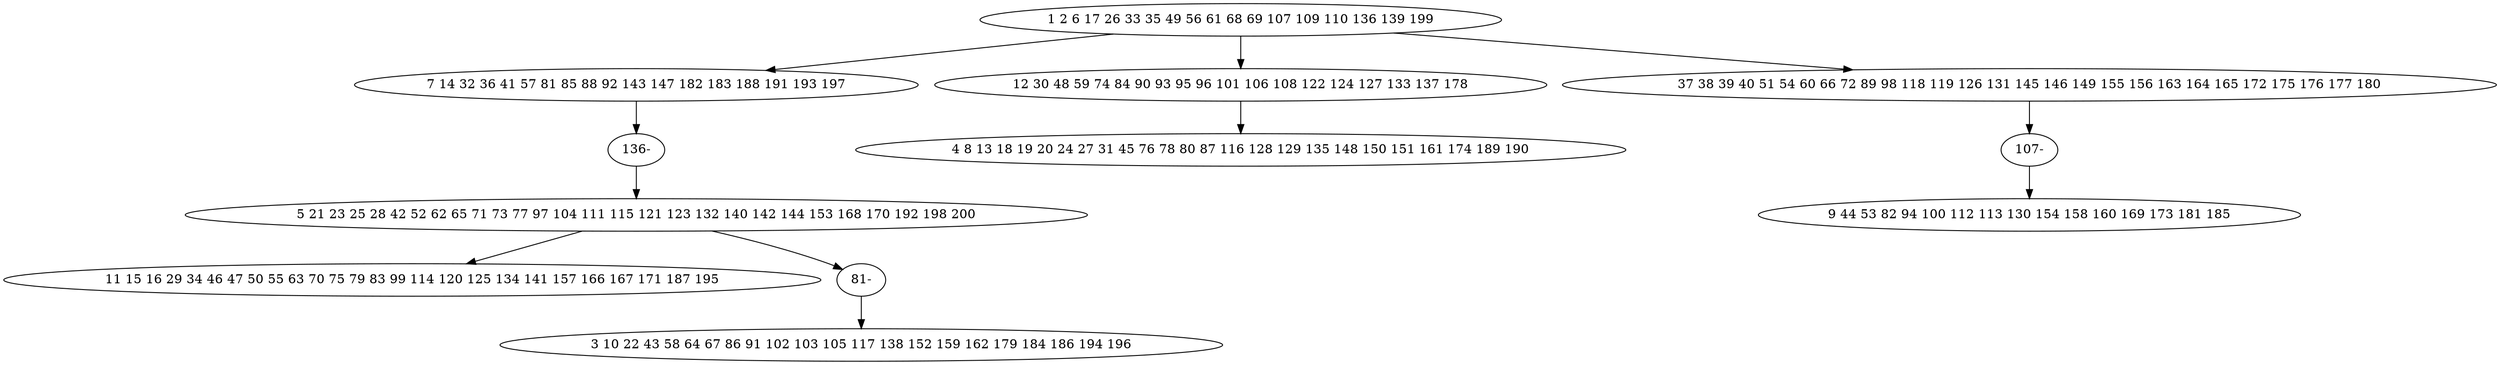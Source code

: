 digraph true_tree {
	"0" -> "1"
	"0" -> "2"
	"2" -> "3"
	"1" -> "11"
	"0" -> "5"
	"5" -> "10"
	"4" -> "7"
	"4" -> "9"
	"9" -> "8"
	"10" -> "6"
	"11" -> "4"
	"0" [label="1 2 6 17 26 33 35 49 56 61 68 69 107 109 110 136 139 199"];
	"1" [label="7 14 32 36 41 57 81 85 88 92 143 147 182 183 188 191 193 197"];
	"2" [label="12 30 48 59 74 84 90 93 95 96 101 106 108 122 124 127 133 137 178"];
	"3" [label="4 8 13 18 19 20 24 27 31 45 76 78 80 87 116 128 129 135 148 150 151 161 174 189 190"];
	"4" [label="5 21 23 25 28 42 52 62 65 71 73 77 97 104 111 115 121 123 132 140 142 144 153 168 170 192 198 200"];
	"5" [label="37 38 39 40 51 54 60 66 72 89 98 118 119 126 131 145 146 149 155 156 163 164 165 172 175 176 177 180"];
	"6" [label="9 44 53 82 94 100 112 113 130 154 158 160 169 173 181 185"];
	"7" [label="11 15 16 29 34 46 47 50 55 63 70 75 79 83 99 114 120 125 134 141 157 166 167 171 187 195"];
	"8" [label="3 10 22 43 58 64 67 86 91 102 103 105 117 138 152 159 162 179 184 186 194 196"];
	"9" [label="81-"];
	"10" [label="107-"];
	"11" [label="136-"];
}
